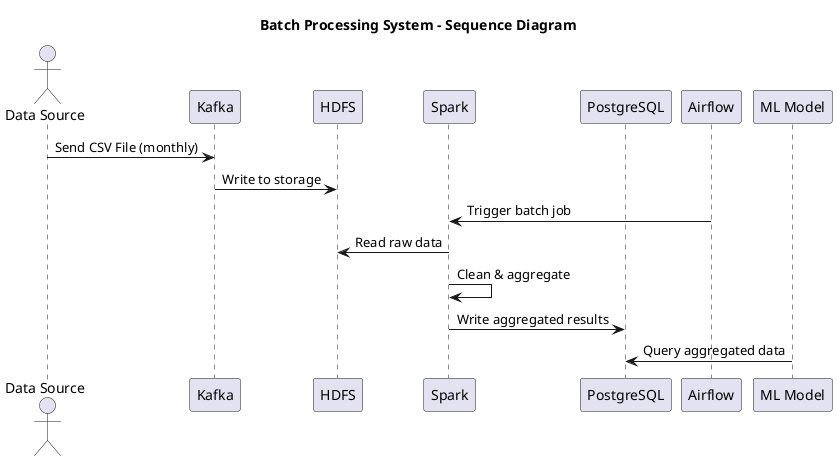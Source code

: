 
@startuml
title Batch Processing System - Sequence Diagram

actor "Data Source" as User
participant "Kafka" as Kafka
participant "HDFS" as HDFS
participant "Spark" as Spark
participant "PostgreSQL" as Postgres
participant "Airflow" as Airflow
participant "ML Model" as ML

User -> Kafka : Send CSV File (monthly)
Kafka -> HDFS : Write to storage

Airflow -> Spark : Trigger batch job
Spark -> HDFS : Read raw data
Spark -> Spark : Clean & aggregate
Spark -> Postgres : Write aggregated results

ML -> Postgres : Query aggregated data
@enduml
